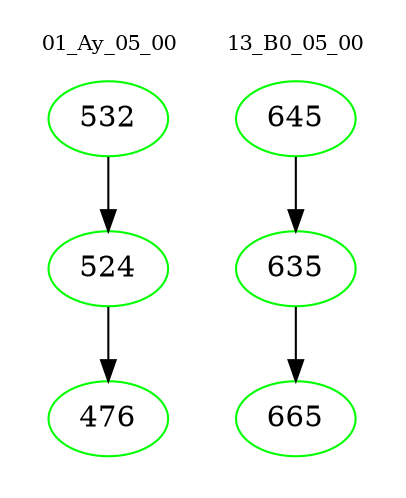 digraph{
subgraph cluster_0 {
color = white
label = "01_Ay_05_00";
fontsize=10;
T0_532 [label="532", color="green"]
T0_532 -> T0_524 [color="black"]
T0_524 [label="524", color="green"]
T0_524 -> T0_476 [color="black"]
T0_476 [label="476", color="green"]
}
subgraph cluster_1 {
color = white
label = "13_B0_05_00";
fontsize=10;
T1_645 [label="645", color="green"]
T1_645 -> T1_635 [color="black"]
T1_635 [label="635", color="green"]
T1_635 -> T1_665 [color="black"]
T1_665 [label="665", color="green"]
}
}

